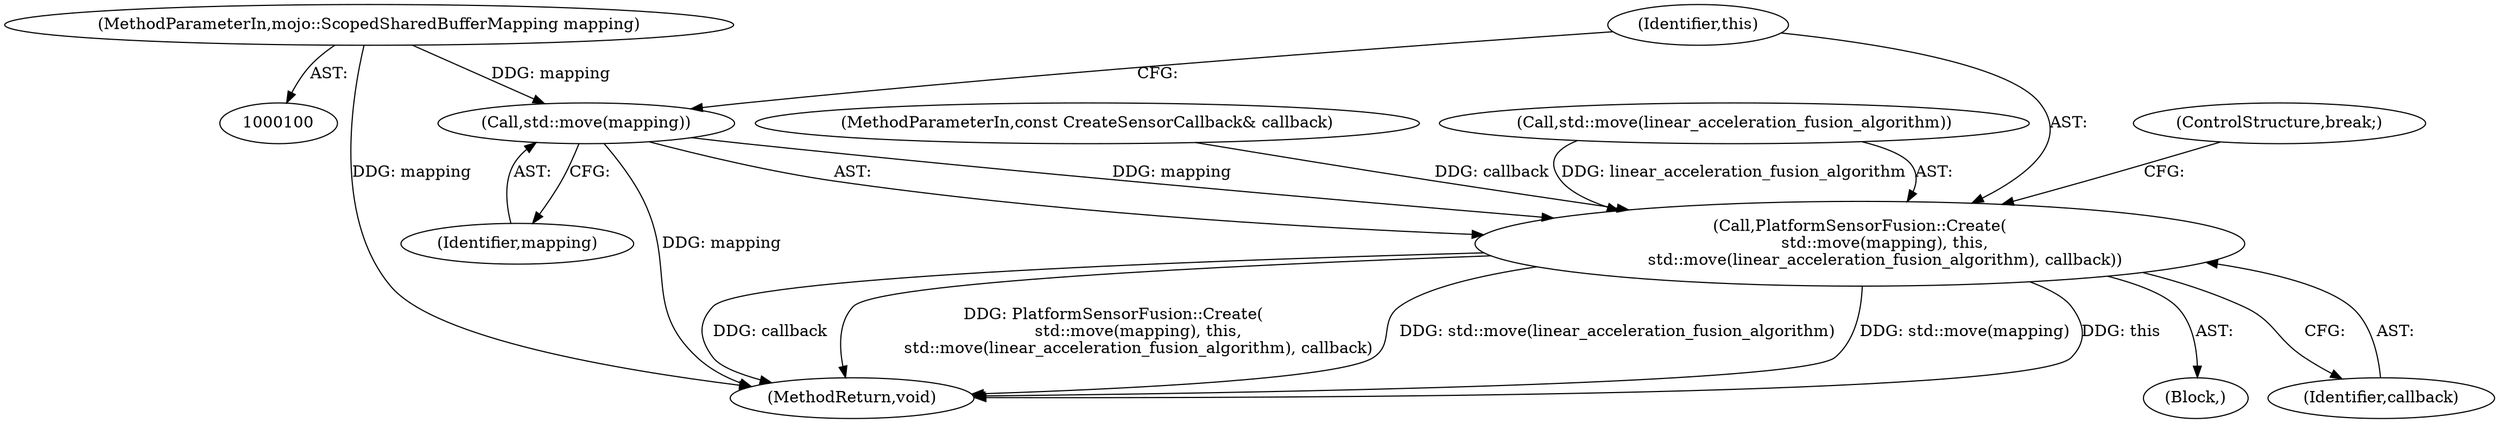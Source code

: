 digraph "1_Chrome_c0c8978849ac57e4ecd613ddc8ff7852a2054734_28@API" {
"1000120" [label="(Call,std::move(mapping))"];
"1000102" [label="(MethodParameterIn,mojo::ScopedSharedBufferMapping mapping)"];
"1000119" [label="(Call,PlatformSensorFusion::Create(\n          std::move(mapping), this,\n          std::move(linear_acceleration_fusion_algorithm), callback))"];
"1000121" [label="(Identifier,mapping)"];
"1000103" [label="(MethodParameterIn,const CreateSensorCallback& callback)"];
"1000120" [label="(Call,std::move(mapping))"];
"1000119" [label="(Call,PlatformSensorFusion::Create(\n          std::move(mapping), this,\n          std::move(linear_acceleration_fusion_algorithm), callback))"];
"1000125" [label="(Identifier,callback)"];
"1000149" [label="(MethodReturn,void)"];
"1000123" [label="(Call,std::move(linear_acceleration_fusion_algorithm))"];
"1000122" [label="(Identifier,this)"];
"1000126" [label="(ControlStructure,break;)"];
"1000118" [label="(Block,)"];
"1000102" [label="(MethodParameterIn,mojo::ScopedSharedBufferMapping mapping)"];
"1000120" -> "1000119"  [label="AST: "];
"1000120" -> "1000121"  [label="CFG: "];
"1000121" -> "1000120"  [label="AST: "];
"1000122" -> "1000120"  [label="CFG: "];
"1000120" -> "1000149"  [label="DDG: mapping"];
"1000120" -> "1000119"  [label="DDG: mapping"];
"1000102" -> "1000120"  [label="DDG: mapping"];
"1000102" -> "1000100"  [label="AST: "];
"1000102" -> "1000149"  [label="DDG: mapping"];
"1000119" -> "1000118"  [label="AST: "];
"1000119" -> "1000125"  [label="CFG: "];
"1000122" -> "1000119"  [label="AST: "];
"1000123" -> "1000119"  [label="AST: "];
"1000125" -> "1000119"  [label="AST: "];
"1000126" -> "1000119"  [label="CFG: "];
"1000119" -> "1000149"  [label="DDG: callback"];
"1000119" -> "1000149"  [label="DDG: PlatformSensorFusion::Create(\n          std::move(mapping), this,\n          std::move(linear_acceleration_fusion_algorithm), callback)"];
"1000119" -> "1000149"  [label="DDG: std::move(linear_acceleration_fusion_algorithm)"];
"1000119" -> "1000149"  [label="DDG: std::move(mapping)"];
"1000119" -> "1000149"  [label="DDG: this"];
"1000123" -> "1000119"  [label="DDG: linear_acceleration_fusion_algorithm"];
"1000103" -> "1000119"  [label="DDG: callback"];
}
